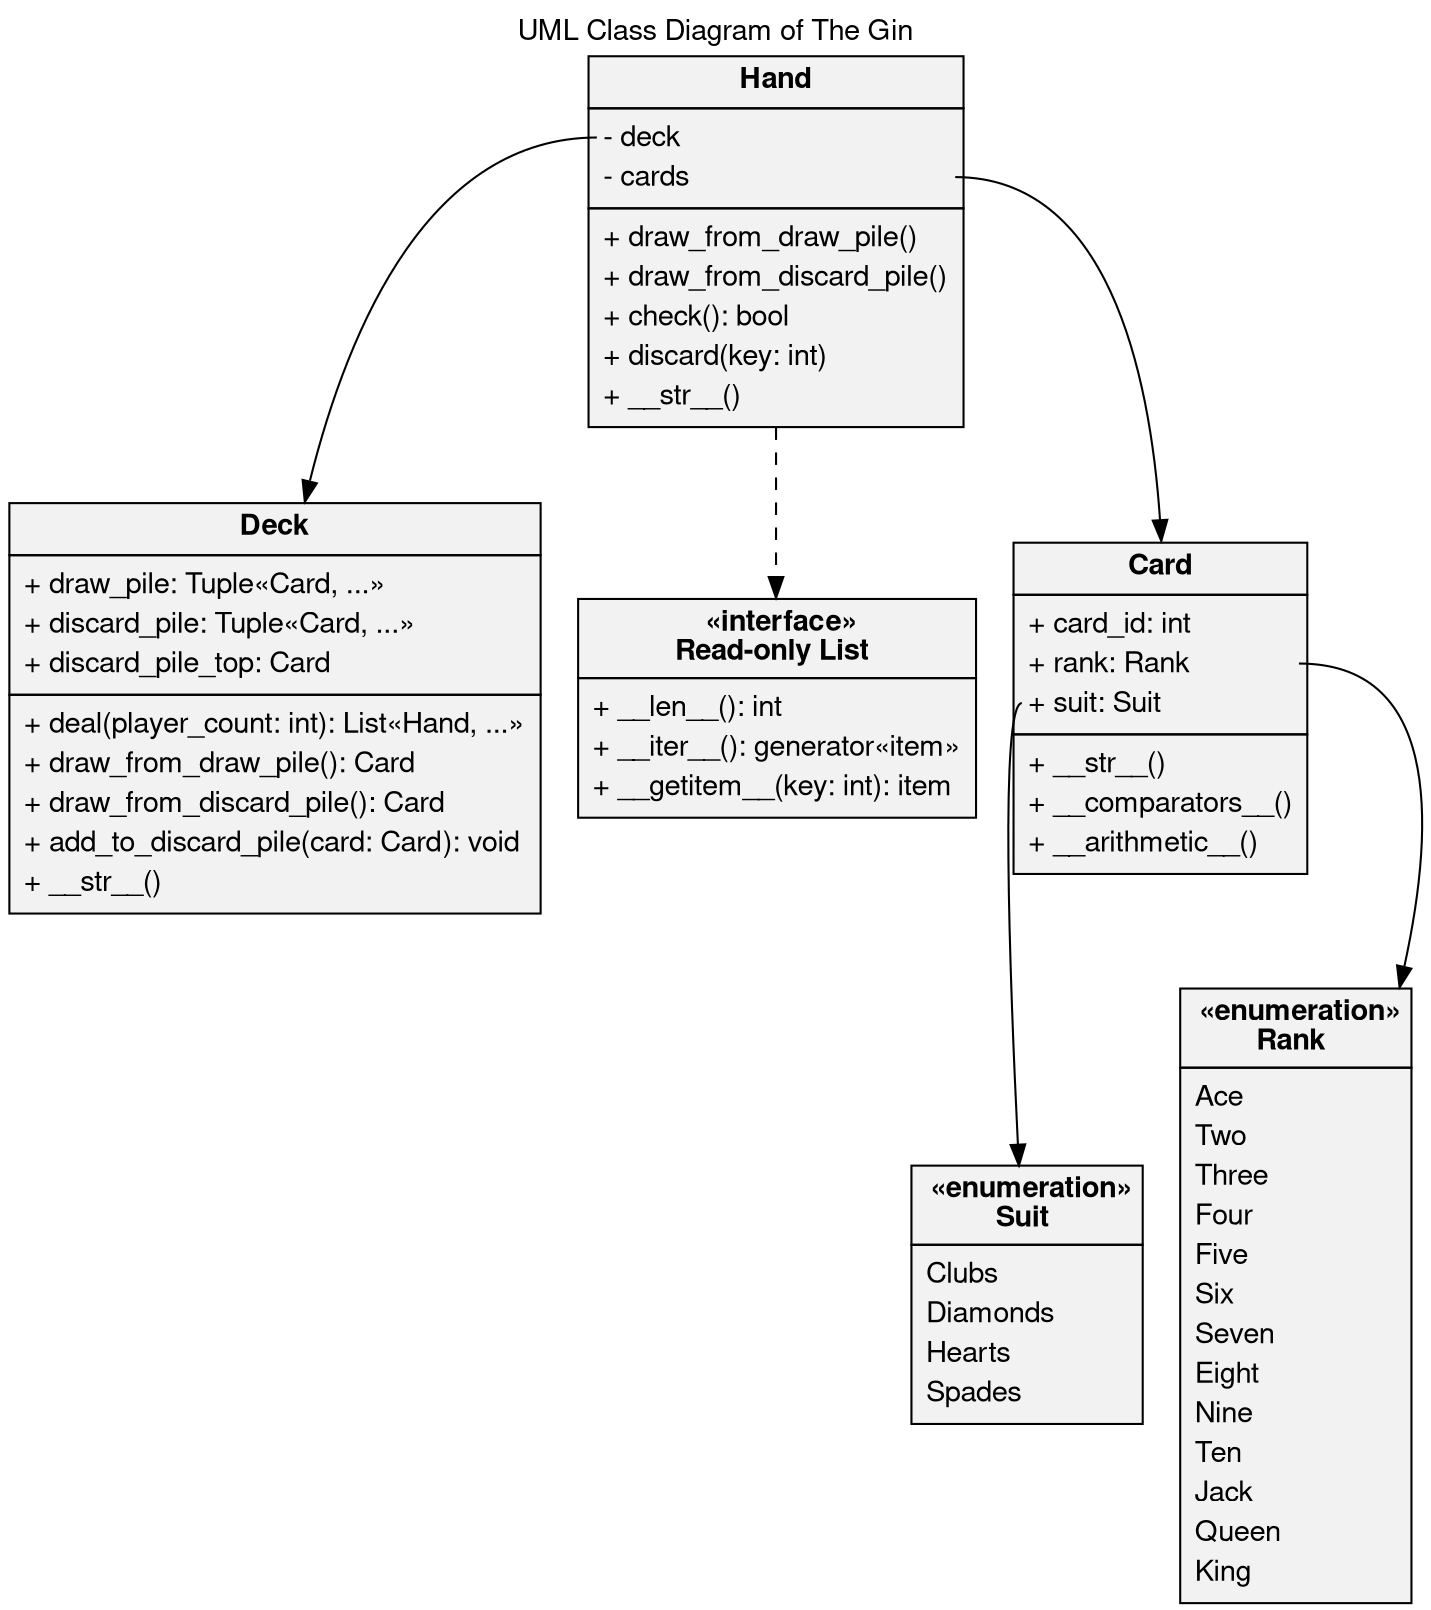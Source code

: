 digraph UML_Class_diagram {
	graph [
		label="UML Class Diagram of The Gin"
		labelloc="t"
		fontname="Helvetica,Arial,sans-serif"
	]
	node [
		fontname="Helvetica,Arial,sans-serif"
		shape=record
		style=filled
		fillcolor=gray95
	]

	Class_Deck [
		shape=plain
		label=<<table border="0" cellborder="1" cellspacing="0" cellpadding="4">
			<tr> <td> <b>Deck</b> </td> </tr>
			<tr> <td>
				<table border="0" cellborder="0" cellspacing="0" >
					<tr> <td align="left">+ draw_pile: Tuple«Card, ...»</td> </tr>
					<tr> <td align="left">+ discard_pile: Tuple«Card, ...»</td> </tr>
					<tr> <td align="left">+ discard_pile_top: Card</td> </tr>
				</table>
			</td> </tr>
			<tr> <td>
				<table border="0" cellborder="0" cellspacing="0" >
					<tr> <td align="left" >+ deal(player_count: int): List«Hand, ...»</td> </tr>
					<tr> <td align="left" >+ draw_from_draw_pile(): Card</td> </tr>
					<tr> <td align="left" >+ draw_from_discard_pile(): Card</td> </tr>
					<tr> <td align="left" >+ add_to_discard_pile(card: Card): void</td> </tr>
					<tr> <td align="left" >+ __str__()</td> </tr>
				</table>
			</td> </tr>
		</table>>
	]

	Class_Hand [
		shape=plain
		label=<<table border="0" cellborder="1" cellspacing="0" cellpadding="4">
			<tr> <td> <b>Hand</b> </td> </tr>
			<tr> <td>
				<table border="0" cellborder="0" cellspacing="0" >
					<tr> <td align="left" port="chd">- deck</td> </tr>
					<tr> <td align="left" port="chc">- cards</td> </tr>
				</table>
			</td> </tr>
			<tr> <td>
				<table border="0" cellborder="0" cellspacing="0" >
					<tr> <td align="left" >+ draw_from_draw_pile()</td> </tr>
					<tr> <td align="left" >+ draw_from_discard_pile()</td> </tr>
					<tr> <td align="left" >+ check(): bool</td> </tr>
					<tr> <td align="left" >+ discard(key: int)</td> </tr>
					<tr> <td align="left" >+ __str__()</td> </tr>
				</table>
			</td> </tr>
		</table>>
	]

	Interface_List [
		shape=plain
		label=<<table border="0" cellborder="1" cellspacing="0" cellpadding="4">
			<tr> <td> <b>«interface»<br/>Read-only List</b> </td> </tr>
			<tr> <td>
				<table border="0" cellborder="0" cellspacing="0" >
				    <tr> <td align="left" >+ __len__(): int</td> </tr>
					<tr> <td align="left" >+ __iter__(): generator«item»</td> </tr>
					<tr> <td align="left" >+ __getitem__(key: int): item</td> </tr>
				</table>
			</td> </tr>
		</table>>
	]

	Class_Card [
		shape=plain
		label=<<table border="0" cellborder="1" cellspacing="0" cellpadding="4">
			<tr> <td> <b>Card</b> </td> </tr>
			<tr> <td>
				<table border="0" cellborder="0" cellspacing="0" >
					<tr> <td align="left" >+ card_id: int</td> </tr>
					<tr> <td align="left" port="ccer">+ rank: Rank</td> </tr>
					<tr> <td align="left" port="cces">+ suit: Suit</td> </tr>
				</table>
			</td> </tr>
			<tr> <td>
				<table border="0" cellborder="0" cellspacing="0" >
				    <tr> <td align="left" >+ __str__()</td> </tr>
					<tr> <td align="left" >+ __comparators__()</td> </tr>
					<tr> <td align="left" >+ __arithmetic__()</td> </tr>
				</table>
			</td> </tr>
		</table>>
	]

	Enum_Suit [
		shape=plain
		label=<<table border="0" cellborder="1" cellspacing="0" cellpadding="4">
			<tr> <td> <b>«enumeration»<br/>Suit</b> </td> </tr>
			<tr> <td>
				<table border="0" cellborder="0" cellspacing="0" >
					<tr> <td align="left" >Clubs</td> </tr>
					<tr> <td align="left" >Diamonds</td> </tr>
					<tr> <td align="left" >Hearts</td> </tr>
					<tr> <td align="left" >Spades</td> </tr>
				</table>
			</td> </tr>
		</table>>
	]

	Enum_Rank [
		shape=plain
		label=<<table border="0" cellborder="1" cellspacing="0" cellpadding="4">
			<tr> <td> <b>«enumeration»<br/>Rank</b> </td> </tr>
			<tr> <td>
				<table border="0" cellborder="0" cellspacing="0" >
					<tr> <td align="left" >Ace</td> </tr>
					<tr> <td align="left" >Two</td> </tr>
					<tr> <td align="left" >Three</td> </tr>
					<tr> <td align="left" >Four</td> </tr>
					<tr> <td align="left" >Five</td> </tr>
					<tr> <td align="left" >Six</td> </tr>
					<tr> <td align="left" >Seven</td> </tr>
					<tr> <td align="left" >Eight</td> </tr>
					<tr> <td align="left" >Nine</td> </tr>
					<tr> <td align="left" >Ten</td> </tr>
					<tr> <td align="left" >Jack</td> </tr>
					<tr> <td align="left" >Queen</td> </tr>
					<tr> <td align="left" >King</td> </tr>
				</table>
			</td> </tr>
		</table>>
	]

	Class_Card:cces -> Enum_Suit;
	Class_Card:ccer -> Enum_Rank;
	Class_Hand:chc -> Class_Card;
	Class_Hand:chd -> Class_Deck;

	edge [dir=forward arrowtail=empty style=dashed]
	Class_Hand -> Interface_List;
}